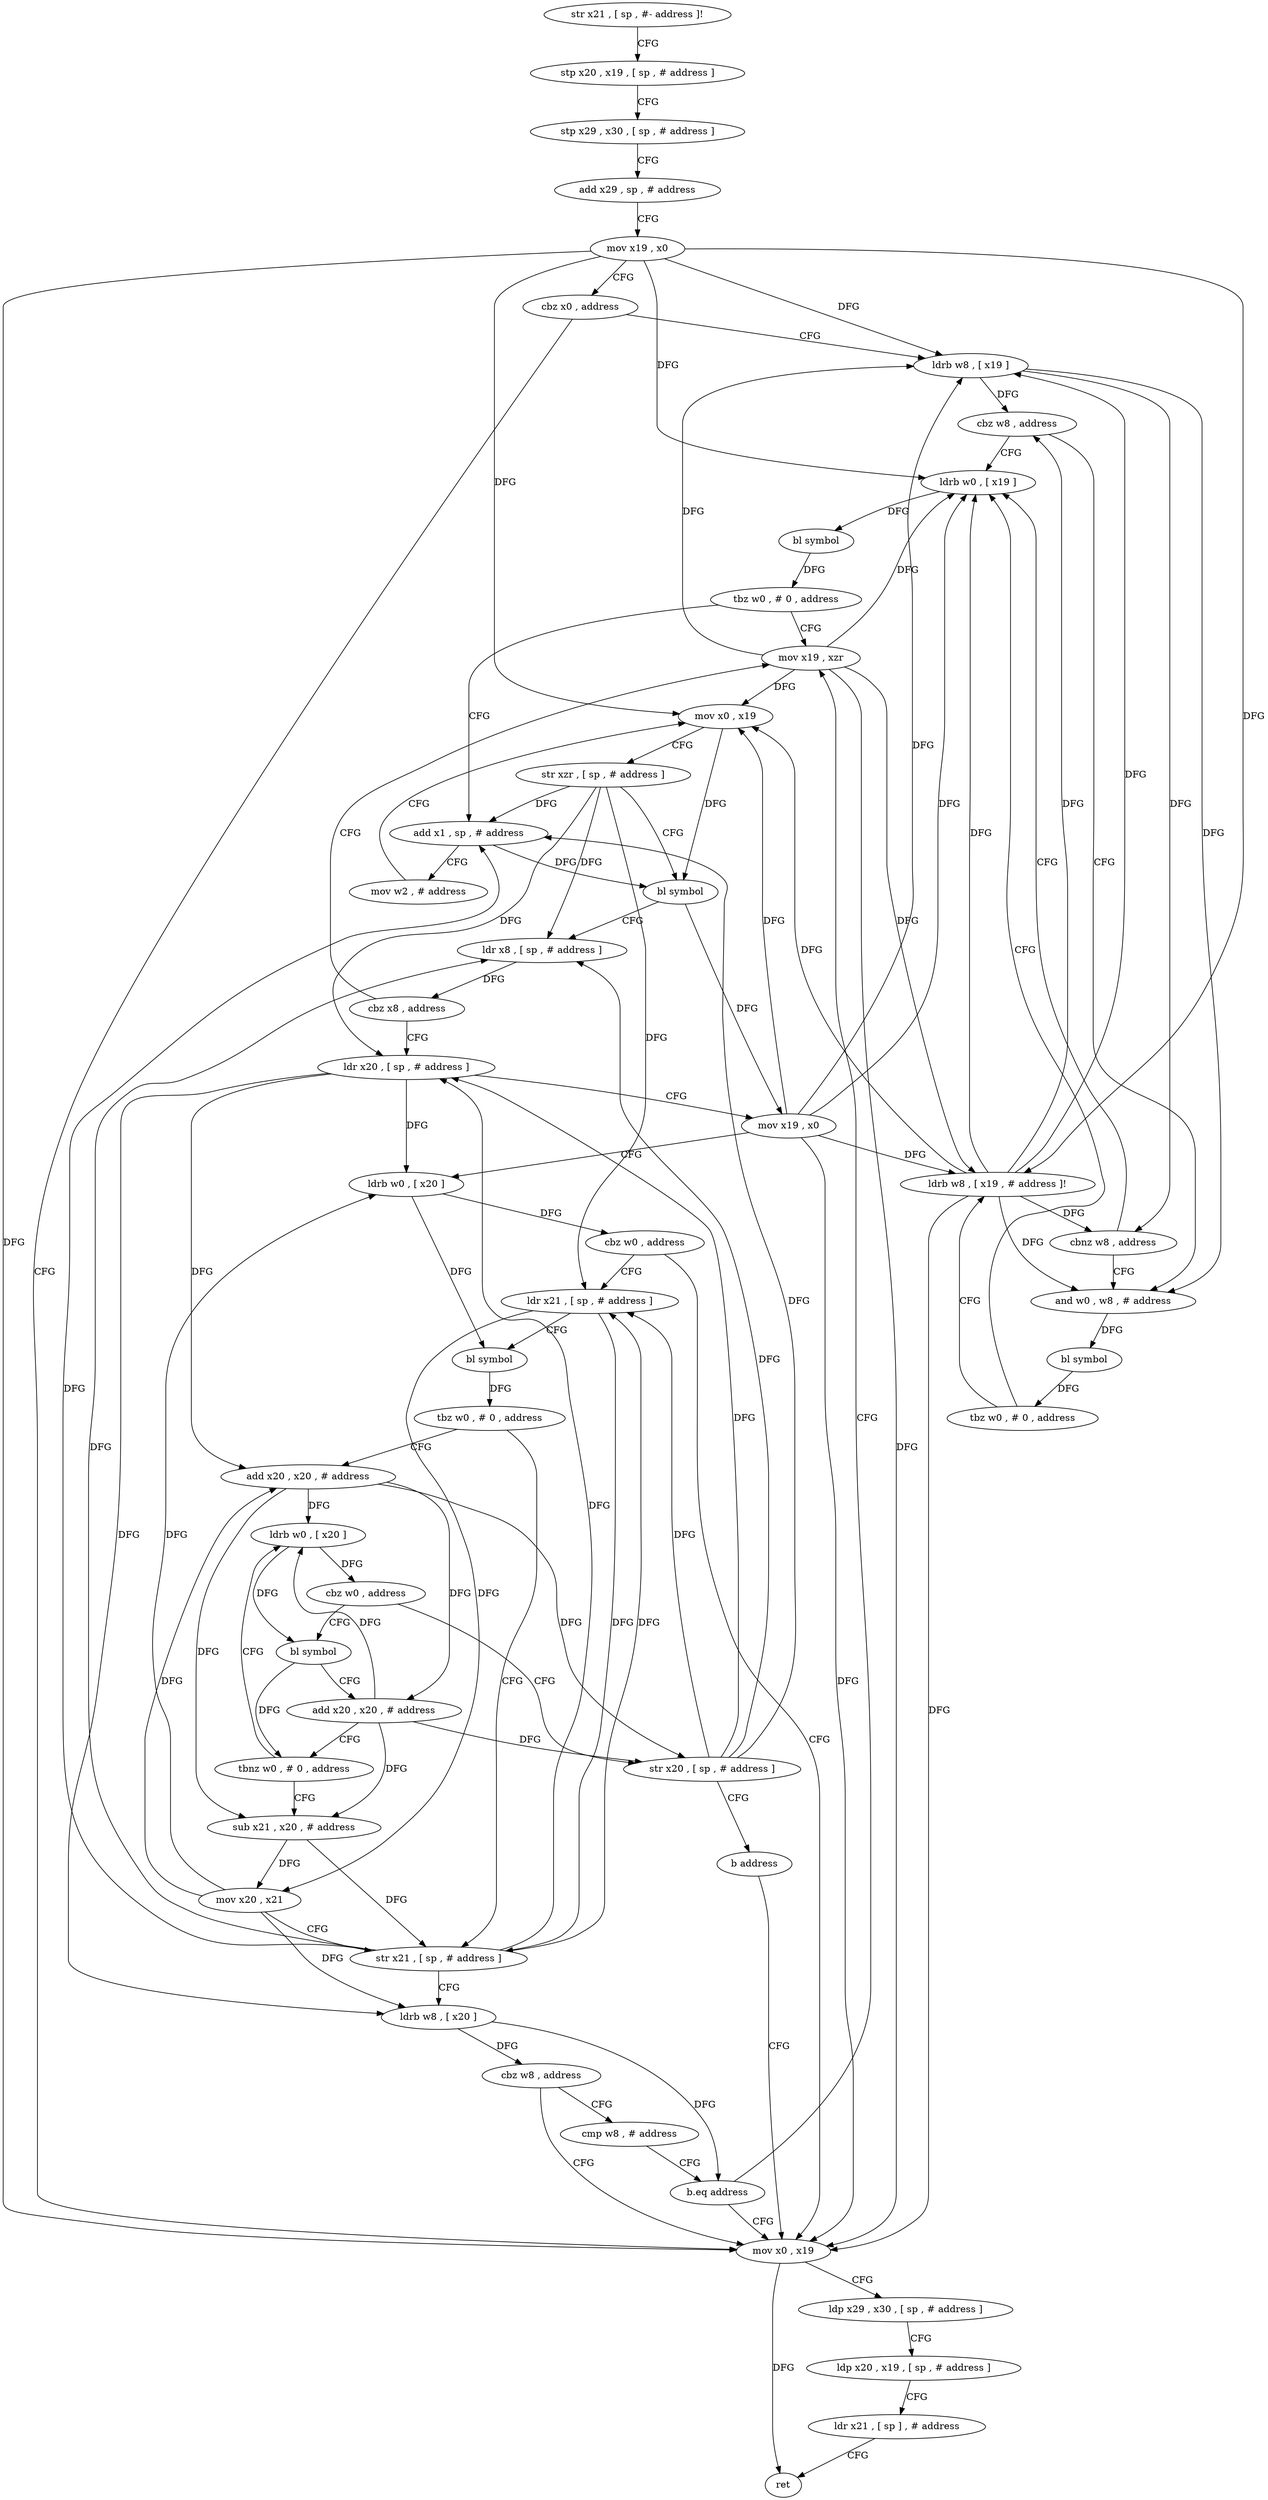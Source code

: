 digraph "func" {
"4204296" [label = "str x21 , [ sp , #- address ]!" ]
"4204300" [label = "stp x20 , x19 , [ sp , # address ]" ]
"4204304" [label = "stp x29 , x30 , [ sp , # address ]" ]
"4204308" [label = "add x29 , sp , # address" ]
"4204312" [label = "mov x19 , x0" ]
"4204316" [label = "cbz x0 , address" ]
"4204472" [label = "mov x0 , x19" ]
"4204320" [label = "ldrb w8 , [ x19 ]" ]
"4204476" [label = "ldp x29 , x30 , [ sp , # address ]" ]
"4204480" [label = "ldp x20 , x19 , [ sp , # address ]" ]
"4204484" [label = "ldr x21 , [ sp ] , # address" ]
"4204488" [label = "ret" ]
"4204324" [label = "cbz w8 , address" ]
"4204348" [label = "ldrb w0 , [ x19 ]" ]
"4204328" [label = "and w0 , w8 , # address" ]
"4204352" [label = "bl symbol" ]
"4204356" [label = "tbz w0 , # 0 , address" ]
"4204468" [label = "mov x19 , xzr" ]
"4204360" [label = "add x1 , sp , # address" ]
"4204332" [label = "bl symbol" ]
"4204336" [label = "tbz w0 , # 0 , address" ]
"4204340" [label = "ldrb w8 , [ x19 , # address ]!" ]
"4204364" [label = "mov w2 , # address" ]
"4204368" [label = "mov x0 , x19" ]
"4204372" [label = "str xzr , [ sp , # address ]" ]
"4204376" [label = "bl symbol" ]
"4204380" [label = "ldr x8 , [ sp , # address ]" ]
"4204384" [label = "cbz x8 , address" ]
"4204388" [label = "ldr x20 , [ sp , # address ]" ]
"4204344" [label = "cbnz w8 , address" ]
"4204392" [label = "mov x19 , x0" ]
"4204396" [label = "ldrb w0 , [ x20 ]" ]
"4204400" [label = "cbz w0 , address" ]
"4204404" [label = "ldr x21 , [ sp , # address ]" ]
"4204408" [label = "bl symbol" ]
"4204412" [label = "tbz w0 , # 0 , address" ]
"4204448" [label = "str x21 , [ sp , # address ]" ]
"4204416" [label = "add x20 , x20 , # address" ]
"4204452" [label = "ldrb w8 , [ x20 ]" ]
"4204456" [label = "cbz w8 , address" ]
"4204460" [label = "cmp w8 , # address" ]
"4204420" [label = "ldrb w0 , [ x20 ]" ]
"4204464" [label = "b.eq address" ]
"4204492" [label = "str x20 , [ sp , # address ]" ]
"4204496" [label = "b address" ]
"4204428" [label = "bl symbol" ]
"4204432" [label = "add x20 , x20 , # address" ]
"4204436" [label = "tbnz w0 , # 0 , address" ]
"4204440" [label = "sub x21 , x20 , # address" ]
"4204424" [label = "cbz w0 , address" ]
"4204444" [label = "mov x20 , x21" ]
"4204296" -> "4204300" [ label = "CFG" ]
"4204300" -> "4204304" [ label = "CFG" ]
"4204304" -> "4204308" [ label = "CFG" ]
"4204308" -> "4204312" [ label = "CFG" ]
"4204312" -> "4204316" [ label = "CFG" ]
"4204312" -> "4204472" [ label = "DFG" ]
"4204312" -> "4204320" [ label = "DFG" ]
"4204312" -> "4204348" [ label = "DFG" ]
"4204312" -> "4204368" [ label = "DFG" ]
"4204312" -> "4204340" [ label = "DFG" ]
"4204316" -> "4204472" [ label = "CFG" ]
"4204316" -> "4204320" [ label = "CFG" ]
"4204472" -> "4204476" [ label = "CFG" ]
"4204472" -> "4204488" [ label = "DFG" ]
"4204320" -> "4204324" [ label = "DFG" ]
"4204320" -> "4204328" [ label = "DFG" ]
"4204320" -> "4204344" [ label = "DFG" ]
"4204476" -> "4204480" [ label = "CFG" ]
"4204480" -> "4204484" [ label = "CFG" ]
"4204484" -> "4204488" [ label = "CFG" ]
"4204324" -> "4204348" [ label = "CFG" ]
"4204324" -> "4204328" [ label = "CFG" ]
"4204348" -> "4204352" [ label = "DFG" ]
"4204328" -> "4204332" [ label = "DFG" ]
"4204352" -> "4204356" [ label = "DFG" ]
"4204356" -> "4204468" [ label = "CFG" ]
"4204356" -> "4204360" [ label = "CFG" ]
"4204468" -> "4204472" [ label = "DFG" ]
"4204468" -> "4204320" [ label = "DFG" ]
"4204468" -> "4204348" [ label = "DFG" ]
"4204468" -> "4204368" [ label = "DFG" ]
"4204468" -> "4204340" [ label = "DFG" ]
"4204360" -> "4204364" [ label = "CFG" ]
"4204360" -> "4204376" [ label = "DFG" ]
"4204332" -> "4204336" [ label = "DFG" ]
"4204336" -> "4204348" [ label = "CFG" ]
"4204336" -> "4204340" [ label = "CFG" ]
"4204340" -> "4204344" [ label = "DFG" ]
"4204340" -> "4204472" [ label = "DFG" ]
"4204340" -> "4204320" [ label = "DFG" ]
"4204340" -> "4204324" [ label = "DFG" ]
"4204340" -> "4204348" [ label = "DFG" ]
"4204340" -> "4204328" [ label = "DFG" ]
"4204340" -> "4204368" [ label = "DFG" ]
"4204364" -> "4204368" [ label = "CFG" ]
"4204368" -> "4204372" [ label = "CFG" ]
"4204368" -> "4204376" [ label = "DFG" ]
"4204372" -> "4204376" [ label = "CFG" ]
"4204372" -> "4204360" [ label = "DFG" ]
"4204372" -> "4204380" [ label = "DFG" ]
"4204372" -> "4204388" [ label = "DFG" ]
"4204372" -> "4204404" [ label = "DFG" ]
"4204376" -> "4204380" [ label = "CFG" ]
"4204376" -> "4204392" [ label = "DFG" ]
"4204380" -> "4204384" [ label = "DFG" ]
"4204384" -> "4204468" [ label = "CFG" ]
"4204384" -> "4204388" [ label = "CFG" ]
"4204388" -> "4204392" [ label = "CFG" ]
"4204388" -> "4204396" [ label = "DFG" ]
"4204388" -> "4204452" [ label = "DFG" ]
"4204388" -> "4204416" [ label = "DFG" ]
"4204344" -> "4204328" [ label = "CFG" ]
"4204344" -> "4204348" [ label = "CFG" ]
"4204392" -> "4204396" [ label = "CFG" ]
"4204392" -> "4204472" [ label = "DFG" ]
"4204392" -> "4204320" [ label = "DFG" ]
"4204392" -> "4204348" [ label = "DFG" ]
"4204392" -> "4204368" [ label = "DFG" ]
"4204392" -> "4204340" [ label = "DFG" ]
"4204396" -> "4204400" [ label = "DFG" ]
"4204396" -> "4204408" [ label = "DFG" ]
"4204400" -> "4204472" [ label = "CFG" ]
"4204400" -> "4204404" [ label = "CFG" ]
"4204404" -> "4204408" [ label = "CFG" ]
"4204404" -> "4204448" [ label = "DFG" ]
"4204404" -> "4204444" [ label = "DFG" ]
"4204408" -> "4204412" [ label = "DFG" ]
"4204412" -> "4204448" [ label = "CFG" ]
"4204412" -> "4204416" [ label = "CFG" ]
"4204448" -> "4204452" [ label = "CFG" ]
"4204448" -> "4204360" [ label = "DFG" ]
"4204448" -> "4204380" [ label = "DFG" ]
"4204448" -> "4204388" [ label = "DFG" ]
"4204448" -> "4204404" [ label = "DFG" ]
"4204416" -> "4204420" [ label = "DFG" ]
"4204416" -> "4204492" [ label = "DFG" ]
"4204416" -> "4204432" [ label = "DFG" ]
"4204416" -> "4204440" [ label = "DFG" ]
"4204452" -> "4204456" [ label = "DFG" ]
"4204452" -> "4204464" [ label = "DFG" ]
"4204456" -> "4204472" [ label = "CFG" ]
"4204456" -> "4204460" [ label = "CFG" ]
"4204460" -> "4204464" [ label = "CFG" ]
"4204420" -> "4204424" [ label = "DFG" ]
"4204420" -> "4204428" [ label = "DFG" ]
"4204464" -> "4204472" [ label = "CFG" ]
"4204464" -> "4204468" [ label = "CFG" ]
"4204492" -> "4204496" [ label = "CFG" ]
"4204492" -> "4204360" [ label = "DFG" ]
"4204492" -> "4204380" [ label = "DFG" ]
"4204492" -> "4204388" [ label = "DFG" ]
"4204492" -> "4204404" [ label = "DFG" ]
"4204496" -> "4204472" [ label = "CFG" ]
"4204428" -> "4204432" [ label = "CFG" ]
"4204428" -> "4204436" [ label = "DFG" ]
"4204432" -> "4204436" [ label = "CFG" ]
"4204432" -> "4204420" [ label = "DFG" ]
"4204432" -> "4204492" [ label = "DFG" ]
"4204432" -> "4204440" [ label = "DFG" ]
"4204436" -> "4204420" [ label = "CFG" ]
"4204436" -> "4204440" [ label = "CFG" ]
"4204440" -> "4204444" [ label = "DFG" ]
"4204440" -> "4204448" [ label = "DFG" ]
"4204424" -> "4204492" [ label = "CFG" ]
"4204424" -> "4204428" [ label = "CFG" ]
"4204444" -> "4204448" [ label = "CFG" ]
"4204444" -> "4204396" [ label = "DFG" ]
"4204444" -> "4204452" [ label = "DFG" ]
"4204444" -> "4204416" [ label = "DFG" ]
}
